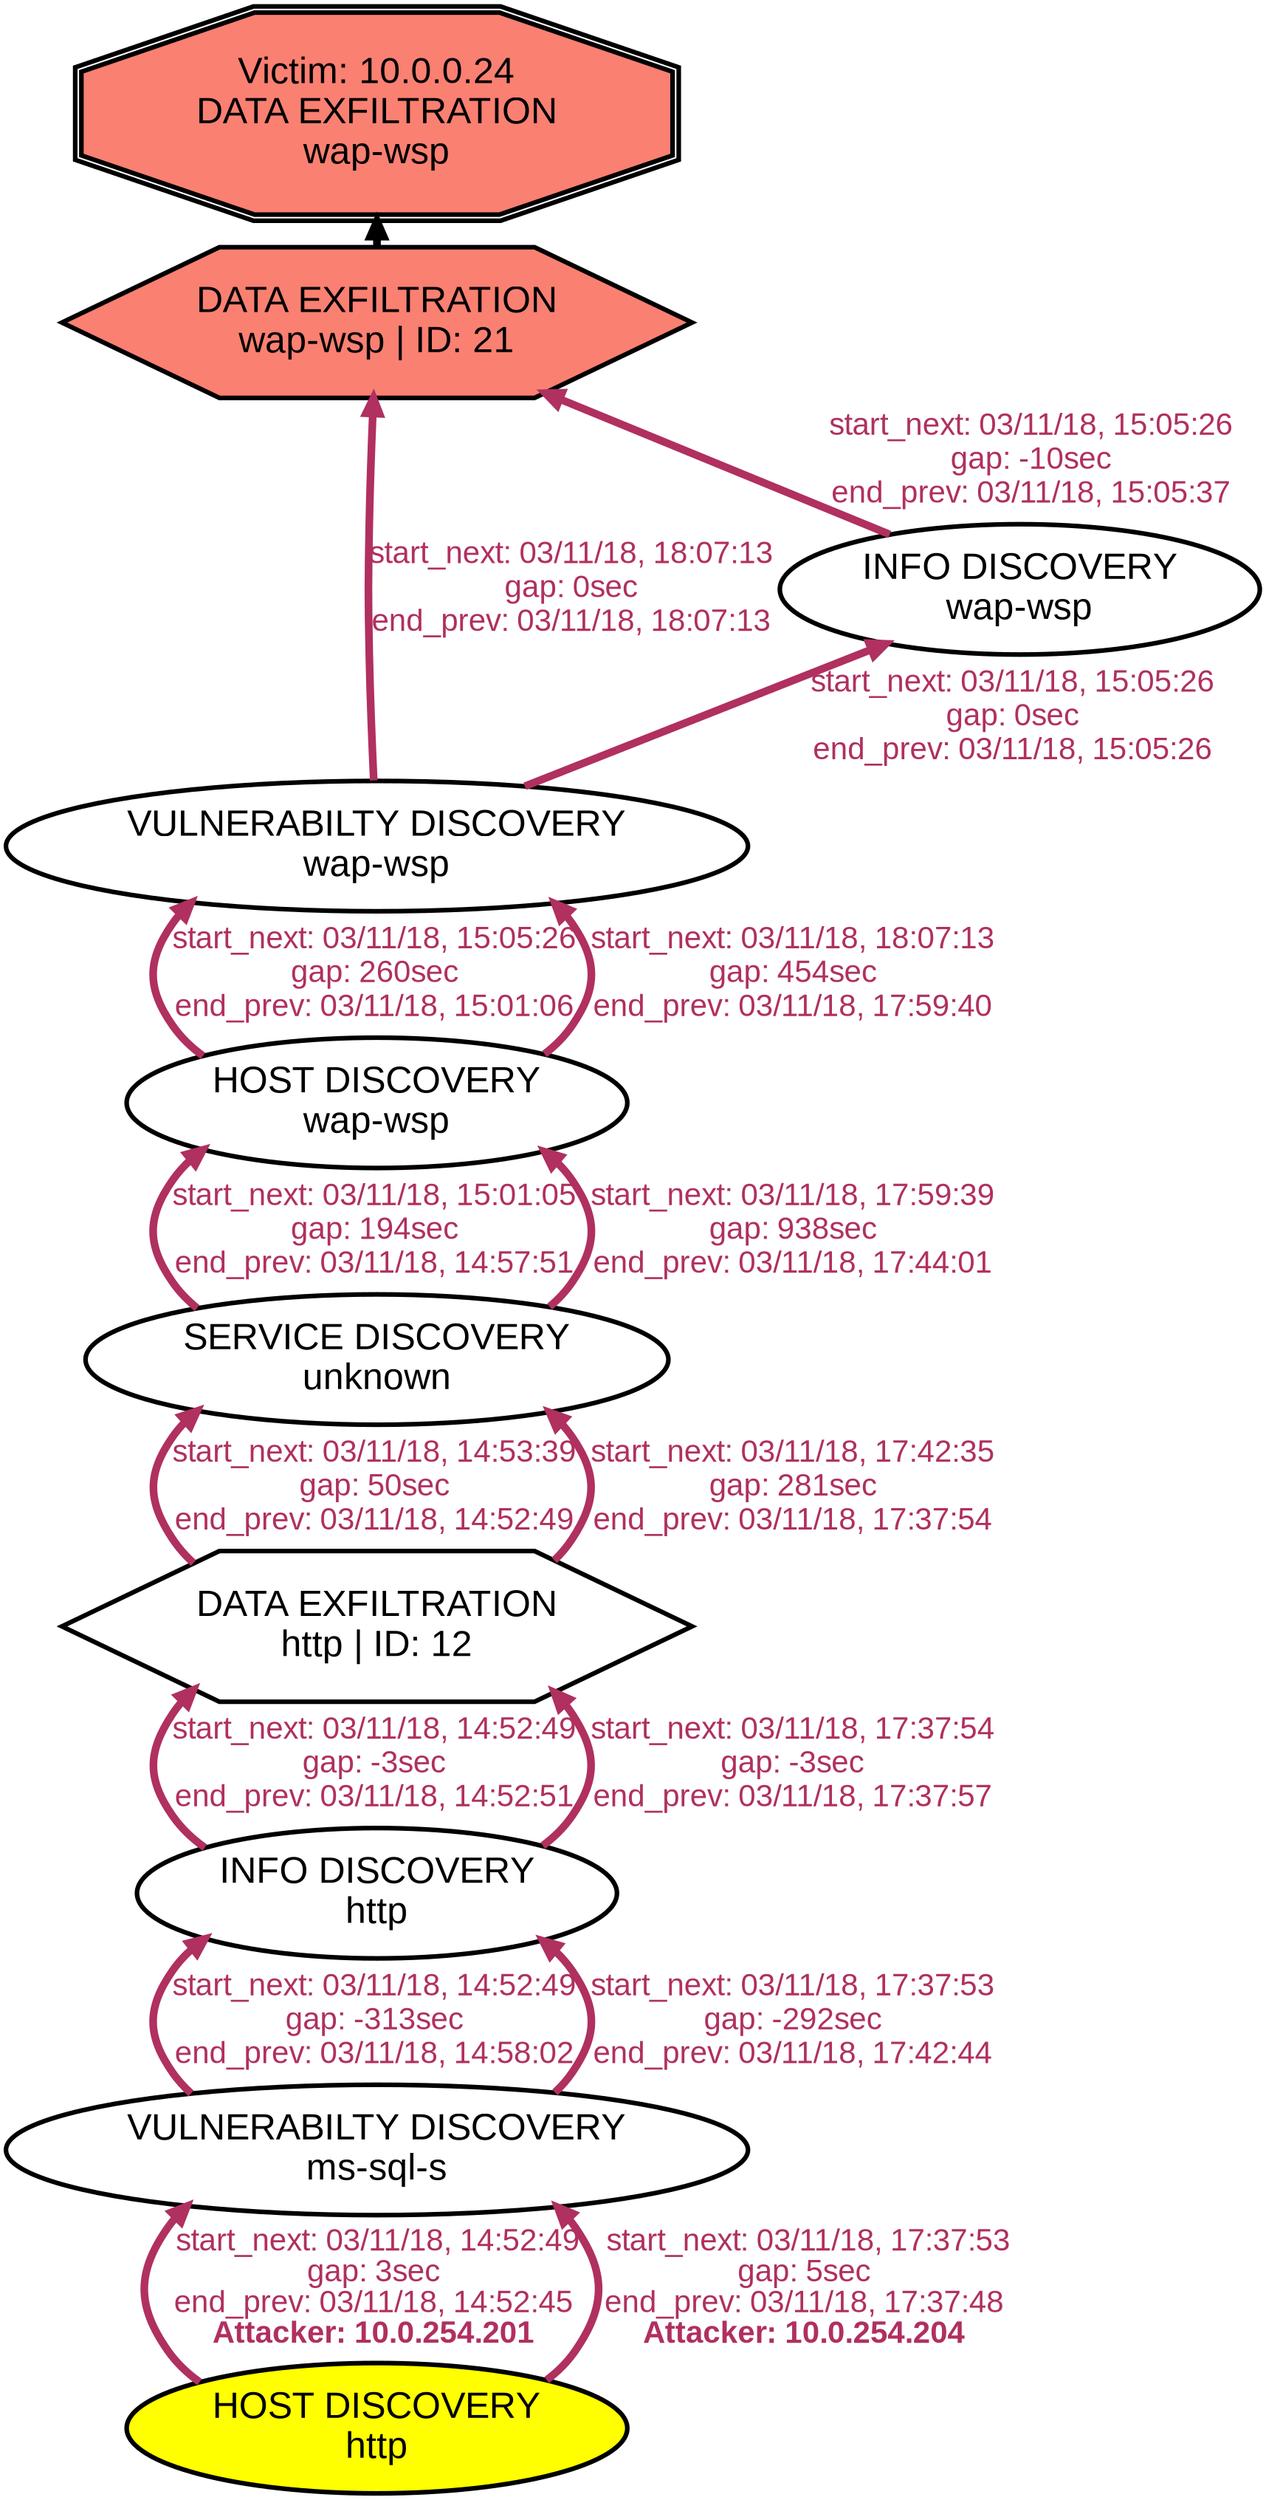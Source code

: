 digraph DATAEXFILTRATIONwapwsp {
rankdir="BT"; 
 graph [ nodesep="0.1", ranksep="0.02"] 
 node [ fontname=Arial, fontsize=24,penwidth=3]; 
 edge [ fontname=Arial, fontsize=20,penwidth=5 ];
"Victim: 10.0.0.24
DATA EXFILTRATION
wap-wsp" [shape=doubleoctagon, style=filled, fillcolor=salmon];
{ rank = max; "Victim: 10.0.0.24
DATA EXFILTRATION
wap-wsp"}
"DATA EXFILTRATION
wap-wsp | ID: 21" -> "Victim: 10.0.0.24
DATA EXFILTRATION
wap-wsp"
"DATA EXFILTRATION
wap-wsp | ID: 21" [style=filled, fillcolor= salmon]
{ rank=same; "DATA EXFILTRATION
wap-wsp | ID: 21"}
"HOST DISCOVERY
http" [style=filled, fillcolor= yellow]
"HOST DISCOVERY
http" -> "VULNERABILTY DISCOVERY
ms-sql-s" [ color=maroon] [label=<<font color="maroon"> start_next: 03/11/18, 14:52:49<br/>gap: 3sec<br/>end_prev: 03/11/18, 14:52:45</font><br/><font color="maroon"><b>Attacker: 10.0.254.201</b></font>>]
"VULNERABILTY DISCOVERY
ms-sql-s" -> "INFO DISCOVERY
http" [ label="start_next: 03/11/18, 14:52:49
gap: -313sec
end_prev: 03/11/18, 14:58:02"][ fontcolor="maroon" color=maroon]
"INFO DISCOVERY
http" -> "DATA EXFILTRATION
http | ID: 12" [ label="start_next: 03/11/18, 14:52:49
gap: -3sec
end_prev: 03/11/18, 14:52:51"][ fontcolor="maroon" color=maroon]
"DATA EXFILTRATION
http | ID: 12" -> "SERVICE DISCOVERY
unknown" [ label="start_next: 03/11/18, 14:53:39
gap: 50sec
end_prev: 03/11/18, 14:52:49"][ fontcolor="maroon" color=maroon]
"SERVICE DISCOVERY
unknown" -> "HOST DISCOVERY
wap-wsp" [ label="start_next: 03/11/18, 15:01:05
gap: 194sec
end_prev: 03/11/18, 14:57:51"][ fontcolor="maroon" color=maroon]
"HOST DISCOVERY
wap-wsp" -> "VULNERABILTY DISCOVERY
wap-wsp" [ label="start_next: 03/11/18, 15:05:26
gap: 260sec
end_prev: 03/11/18, 15:01:06"][ fontcolor="maroon" color=maroon]
"VULNERABILTY DISCOVERY
wap-wsp" -> "INFO DISCOVERY
wap-wsp" [ label="start_next: 03/11/18, 15:05:26
gap: 0sec
end_prev: 03/11/18, 15:05:26"][ fontcolor="maroon" color=maroon]
"INFO DISCOVERY
wap-wsp" -> "DATA EXFILTRATION
wap-wsp | ID: 21" [ label="start_next: 03/11/18, 15:05:26
gap: -10sec
end_prev: 03/11/18, 15:05:37"][ fontcolor="maroon" color=maroon]
"HOST DISCOVERY
http" [style=filled, fillcolor= yellow]
"HOST DISCOVERY
http" -> "VULNERABILTY DISCOVERY
ms-sql-s" [ color=maroon] [label=<<font color="maroon"> start_next: 03/11/18, 17:37:53<br/>gap: 5sec<br/>end_prev: 03/11/18, 17:37:48</font><br/><font color="maroon"><b>Attacker: 10.0.254.204</b></font>>]
"VULNERABILTY DISCOVERY
ms-sql-s" -> "INFO DISCOVERY
http" [ label="start_next: 03/11/18, 17:37:53
gap: -292sec
end_prev: 03/11/18, 17:42:44"][ fontcolor="maroon" color=maroon]
"INFO DISCOVERY
http" -> "DATA EXFILTRATION
http | ID: 12" [ label="start_next: 03/11/18, 17:37:54
gap: -3sec
end_prev: 03/11/18, 17:37:57"][ fontcolor="maroon" color=maroon]
"DATA EXFILTRATION
http | ID: 12" -> "SERVICE DISCOVERY
unknown" [ label="start_next: 03/11/18, 17:42:35
gap: 281sec
end_prev: 03/11/18, 17:37:54"][ fontcolor="maroon" color=maroon]
"SERVICE DISCOVERY
unknown" -> "HOST DISCOVERY
wap-wsp" [ label="start_next: 03/11/18, 17:59:39
gap: 938sec
end_prev: 03/11/18, 17:44:01"][ fontcolor="maroon" color=maroon]
"HOST DISCOVERY
wap-wsp" -> "VULNERABILTY DISCOVERY
wap-wsp" [ label="start_next: 03/11/18, 18:07:13
gap: 454sec
end_prev: 03/11/18, 17:59:40"][ fontcolor="maroon" color=maroon]
"VULNERABILTY DISCOVERY
wap-wsp" -> "DATA EXFILTRATION
wap-wsp | ID: 21" [ label="start_next: 03/11/18, 18:07:13
gap: 0sec
end_prev: 03/11/18, 18:07:13"][ fontcolor="maroon" color=maroon]
"HOST DISCOVERY
http" [shape=oval]
"HOST DISCOVERY
http" [tooltip="ET SCAN Possible Nmap User-Agent Observed
ET SCAN Nmap Scripting Engine User-Agent Detected (Nmap Scripting Engine)"]
"VULNERABILTY DISCOVERY
ms-sql-s" [shape=oval]
"VULNERABILTY DISCOVERY
ms-sql-s" [tooltip="ET SCAN Suspicious inbound to Oracle SQL port 1521
ET SCAN Suspicious inbound to MSSQL port 1433
ET SCAN Suspicious inbound to mySQL port 3306
ET SCAN Nikto Web App Scan in Progress
ET SCAN Suspicious inbound to PostgreSQL port 5432
ET SCAN Suspicious inbound to mSQL port 4333"]
"INFO DISCOVERY
http" [shape=oval]
"INFO DISCOVERY
http" [tooltip="GPL EXPLOIT .cnf access
GPL WEB_SERVER iisadmin access
GPL WEB_SERVER .htpasswd access
GPL WEB_SERVER printenv access
GPL WEB_SERVER .htaccess access
ET POLICY Proxy TRACE Request - inbound
GPL WEB_SERVER /~root access
GPL EXPLOIT .htr access"]
"DATA EXFILTRATION
http | ID: 12" [shape=hexagon]
"DATA EXFILTRATION
http | ID: 12" [tooltip="GPL EXPLOIT ISAPI .ida access
GPL EXPLOIT ISAPI .idq access"]
"SERVICE DISCOVERY
unknown" [shape=oval]
"SERVICE DISCOVERY
unknown" [tooltip="ET SCAN Potential VNC Scan 5800-5820
ET SCAN Potential VNC Scan 5900-5920
ET SCAN Potential SSH Scan
ET SCAN NMAP OS Detection Probe"]
"HOST DISCOVERY
wap-wsp" [shape=oval]
"HOST DISCOVERY
wap-wsp" [tooltip="ET SCAN Possible Nmap User-Agent Observed
ET SCAN Nmap Scripting Engine User-Agent Detected (Nmap Scripting Engine)"]
"VULNERABILTY DISCOVERY
wap-wsp" [shape=oval]
"VULNERABILTY DISCOVERY
wap-wsp" [tooltip="ET SCAN Nikto Web App Scan in Progress"]
"INFO DISCOVERY
wap-wsp" [shape=oval]
"INFO DISCOVERY
wap-wsp" [tooltip="GPL WEB_SERVER iisadmin access
GPL WEB_SERVER printenv access
GPL WEB_SERVER author.exe access
ET WEB_SERVER PHP Easteregg Information-Disclosure (phpinfo)
GPL WEB_SERVER globals.pl access
GPL WEB_SERVER viewcode access
GPL EXPLOIT ISAPI .idq attempt
ET POLICY Proxy TRACE Request - inbound
GPL WEB_SERVER /~root access
GPL WEB_SERVER service.pwd
ET WEB_SERVER PHP REQUEST SuperGlobal in URI
GPL WEB_SERVER services.cnf access
GPL EXPLOIT unicode directory traversal attempt
GPL EXPLOIT .htr access
GPL EXPLOIT .cnf access
ET WEB_SERVER PHP SERVER SuperGlobal in URI
GPL WEB_SERVER .htaccess access
GPL WEB_SERVER authors.pwd access
GPL EXPLOIT iisadmpwd attempt
GPL WEB_SERVER global.asa access
GPL EXPLOIT fpcount access
GPL WEB_SERVER .htpasswd access
ET WEB_SERVER PHP SESSION SuperGlobal in URI
GPL WEB_SERVER writeto.cnf access
GPL EXPLOIT iissamples access
ET WEB_SERVER PHP ENV SuperGlobal in URI
GPL WEB_SERVER service.cnf access"]
"DATA EXFILTRATION
wap-wsp | ID: 21" [shape=hexagon]
"DATA EXFILTRATION
wap-wsp | ID: 21" [tooltip="GPL EXPLOIT ISAPI .ida access
ET WEB_SERVER /system32/ in Uri - Possible Protected Directory Access Attempt
GPL WEB_SERVER Tomcat server snoop access
GPL EXPLOIT /msadc/samples/ access
ET WEB_SPECIFIC_APPS PHP-CGI query string parameter vulnerability
GPL EXPLOIT ISAPI .idq access
ET WEB_SERVER /etc/shadow Detected in URI"]
}
